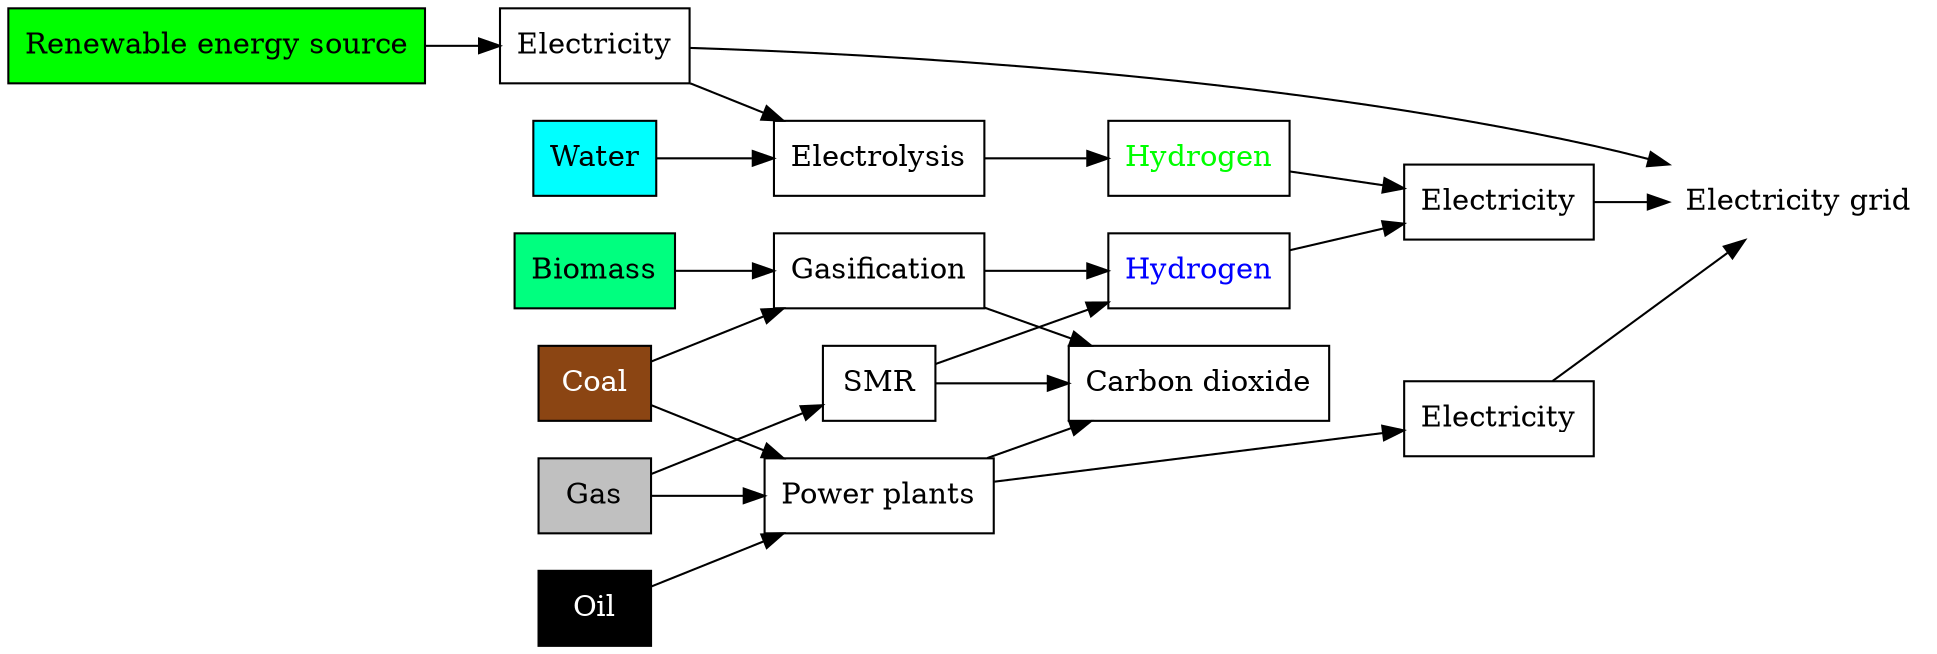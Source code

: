 digraph "Process flow diagram" {
	rankdir=LR
	node [shape=none]
	grid [label="Electricity grid"]
	node [shape=rectangle]
	renewable [label="Renewable energy source" fillcolor=green style=filled]
	gas [label=Gas fillcolor=gray style=filled]
	oil [label=Oil fillcolor=black fontcolor=white style=filled]
	coal [label=Coal fillcolor=saddlebrown fontcolor=white style=filled]
	biomass [label=Biomass fillcolor=springgreen fontcolor=black style=filled]
	elec [label=Electricity]
	elec2 [label=Electricity]
	elec3 [label=Electricity]
	water [label=Water fillcolor=aqua style=filled]
	gasification [label=Gasification]
	smr [label=SMR]
	h2 [label=Hydrogen fontcolor=blue]
	h2g [label=Hydrogen fontcolor=green]
	co2 [label="Carbon dioxide"]
	electrolysis [label=Electrolysis]
	pp [label="Power plants"]
	renewable -> elec2
	coal -> pp
	oil -> pp
	gas -> pp
	pp -> elec
	pp -> co2
	gas -> smr
	coal -> gasification
	biomass -> gasification
	smr -> h2
	smr -> co2
	gasification -> h2
	gasification -> co2
	elec2 -> electrolysis
	water -> electrolysis
	electrolysis -> h2g
	h2 -> elec3
	h2g -> elec3
	elec3 -> grid
	elec -> grid
	elec2 -> grid
}
